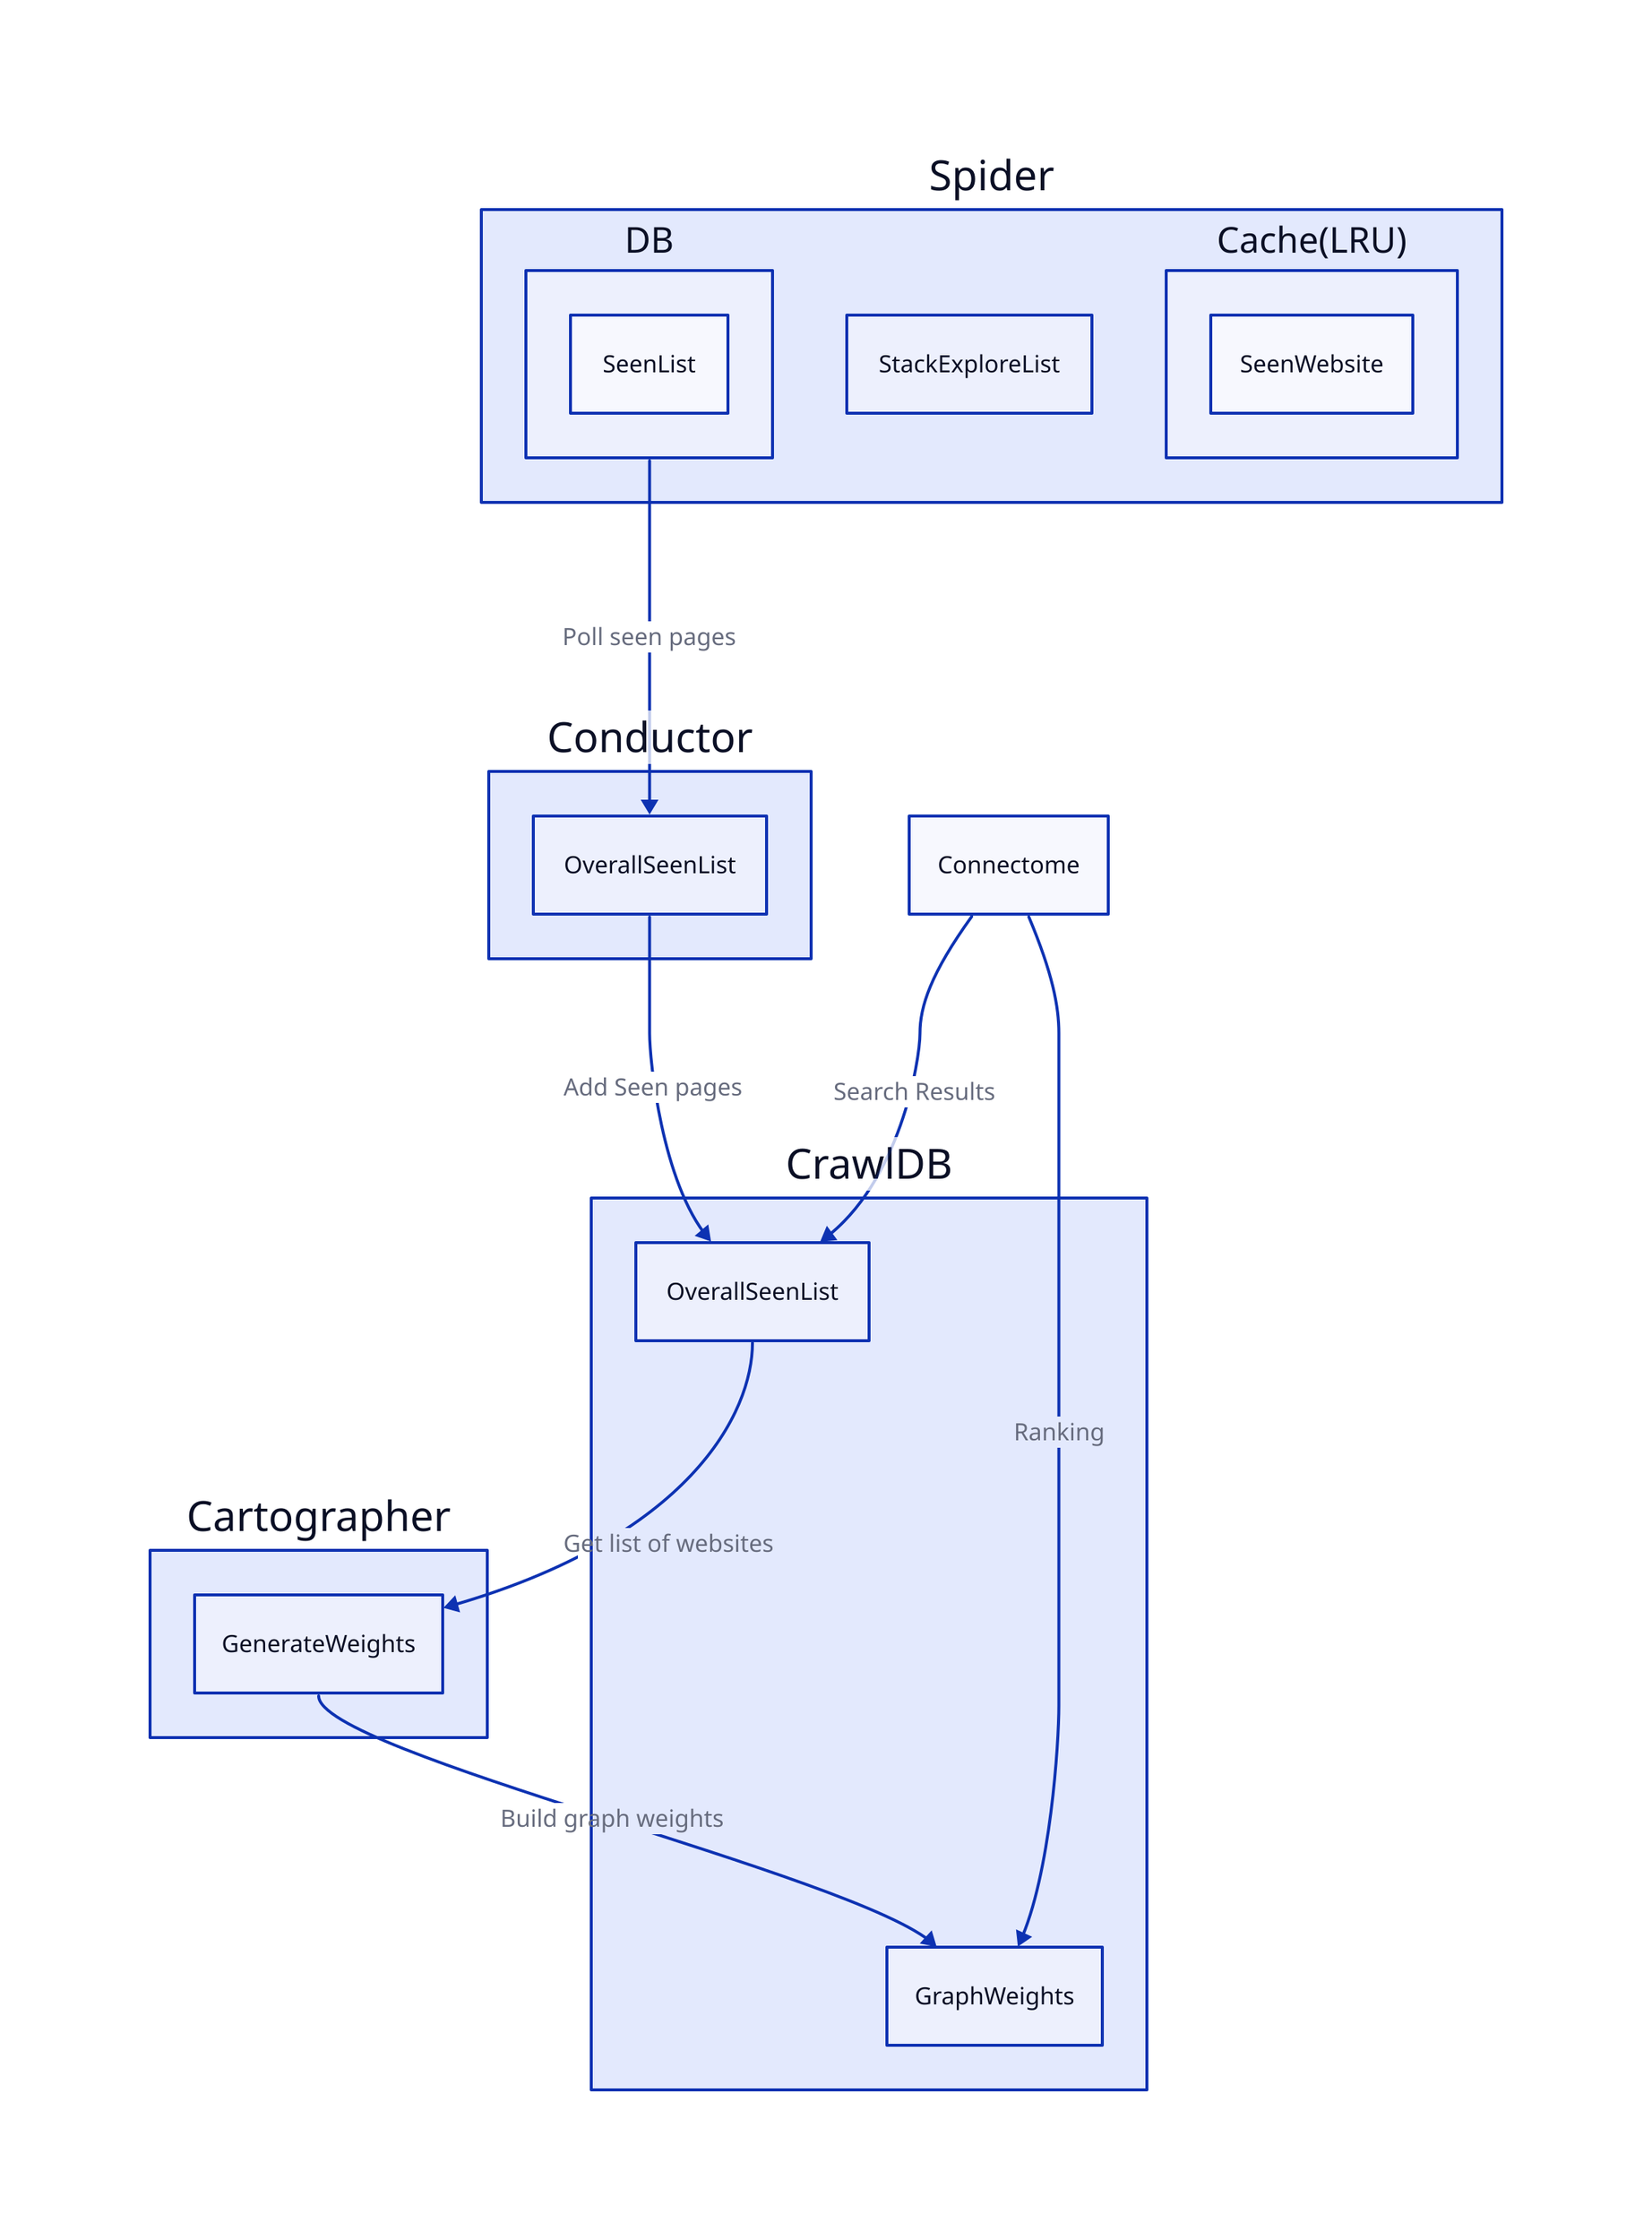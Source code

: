 Spider:{
    DB:{
        SeenList
    }
    Cache(LRU):{
       SeenWebsite
    }
    StackExploreList

}

Spider.DB->Conductor.OverallSeenList: "Poll seen pages"
Conductor.OverallSeenList->CrawlDB.OverallSeenList: "Add Seen pages"
Cartographer.GenerateWeights<-CrawlDB.OverallSeenList: "Get list of websites"
Cartographer.GenerateWeights->CrawlDB.GraphWeights: "Build graph weights"
Connectome->CrawlDB.OverallSeenList :"Search Results"
Connectome->CrawlDB.GraphWeights :"Ranking"

Conductor:{

}
Cartographer:{
    GenerateWeights
}

CrawlDB:{
   OverallSeenList
   GraphWeights
}

